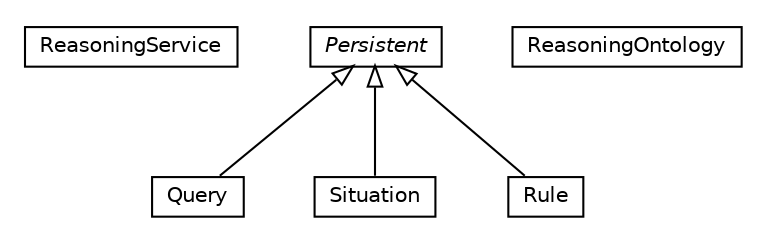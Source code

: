 #!/usr/local/bin/dot
#
# Class diagram 
# Generated by UMLGraph version R5_6-24-gf6e263 (http://www.umlgraph.org/)
#

digraph G {
	edge [fontname="Helvetica",fontsize=10,labelfontname="Helvetica",labelfontsize=10];
	node [fontname="Helvetica",fontsize=10,shape=plaintext];
	nodesep=0.25;
	ranksep=0.5;
	// org.universAAL.ontology.reasoner.ReasoningService
	c34844 [label=<<table title="org.universAAL.ontology.reasoner.ReasoningService" border="0" cellborder="1" cellspacing="0" cellpadding="2" port="p" href="./ReasoningService.html">
		<tr><td><table border="0" cellspacing="0" cellpadding="1">
<tr><td align="center" balign="center"> ReasoningService </td></tr>
		</table></td></tr>
		</table>>, URL="./ReasoningService.html", fontname="Helvetica", fontcolor="black", fontsize=10.0];
	// org.universAAL.ontology.reasoner.Query
	c34845 [label=<<table title="org.universAAL.ontology.reasoner.Query" border="0" cellborder="1" cellspacing="0" cellpadding="2" port="p" href="./Query.html">
		<tr><td><table border="0" cellspacing="0" cellpadding="1">
<tr><td align="center" balign="center"> Query </td></tr>
		</table></td></tr>
		</table>>, URL="./Query.html", fontname="Helvetica", fontcolor="black", fontsize=10.0];
	// org.universAAL.ontology.reasoner.Situation
	c34846 [label=<<table title="org.universAAL.ontology.reasoner.Situation" border="0" cellborder="1" cellspacing="0" cellpadding="2" port="p" href="./Situation.html">
		<tr><td><table border="0" cellspacing="0" cellpadding="1">
<tr><td align="center" balign="center"> Situation </td></tr>
		</table></td></tr>
		</table>>, URL="./Situation.html", fontname="Helvetica", fontcolor="black", fontsize=10.0];
	// org.universAAL.ontology.reasoner.Rule
	c34847 [label=<<table title="org.universAAL.ontology.reasoner.Rule" border="0" cellborder="1" cellspacing="0" cellpadding="2" port="p" href="./Rule.html">
		<tr><td><table border="0" cellspacing="0" cellpadding="1">
<tr><td align="center" balign="center"> Rule </td></tr>
		</table></td></tr>
		</table>>, URL="./Rule.html", fontname="Helvetica", fontcolor="black", fontsize=10.0];
	// org.universAAL.ontology.reasoner.ReasoningOntology
	c34848 [label=<<table title="org.universAAL.ontology.reasoner.ReasoningOntology" border="0" cellborder="1" cellspacing="0" cellpadding="2" port="p" href="./ReasoningOntology.html">
		<tr><td><table border="0" cellspacing="0" cellpadding="1">
<tr><td align="center" balign="center"> ReasoningOntology </td></tr>
		</table></td></tr>
		</table>>, URL="./ReasoningOntology.html", fontname="Helvetica", fontcolor="black", fontsize=10.0];
	// org.universAAL.ontology.reasoner.Persistent
	c34849 [label=<<table title="org.universAAL.ontology.reasoner.Persistent" border="0" cellborder="1" cellspacing="0" cellpadding="2" port="p" href="./Persistent.html">
		<tr><td><table border="0" cellspacing="0" cellpadding="1">
<tr><td align="center" balign="center"><font face="Helvetica-Oblique"> Persistent </font></td></tr>
		</table></td></tr>
		</table>>, URL="./Persistent.html", fontname="Helvetica", fontcolor="black", fontsize=10.0];
	//org.universAAL.ontology.reasoner.Query extends org.universAAL.ontology.reasoner.Persistent
	c34849:p -> c34845:p [dir=back,arrowtail=empty];
	//org.universAAL.ontology.reasoner.Situation extends org.universAAL.ontology.reasoner.Persistent
	c34849:p -> c34846:p [dir=back,arrowtail=empty];
	//org.universAAL.ontology.reasoner.Rule extends org.universAAL.ontology.reasoner.Persistent
	c34849:p -> c34847:p [dir=back,arrowtail=empty];
}

